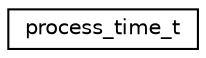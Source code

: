 digraph "Graphical Class Hierarchy"
{
 // LATEX_PDF_SIZE
  edge [fontname="Helvetica",fontsize="10",labelfontname="Helvetica",labelfontsize="10"];
  node [fontname="Helvetica",fontsize="10",shape=record];
  rankdir="LR";
  Node0 [label="process_time_t",height=0.2,width=0.4,color="black", fillcolor="white", style="filled",URL="$structprocess__time__t.html",tooltip="A structure that store machine number and its process time."];
}
